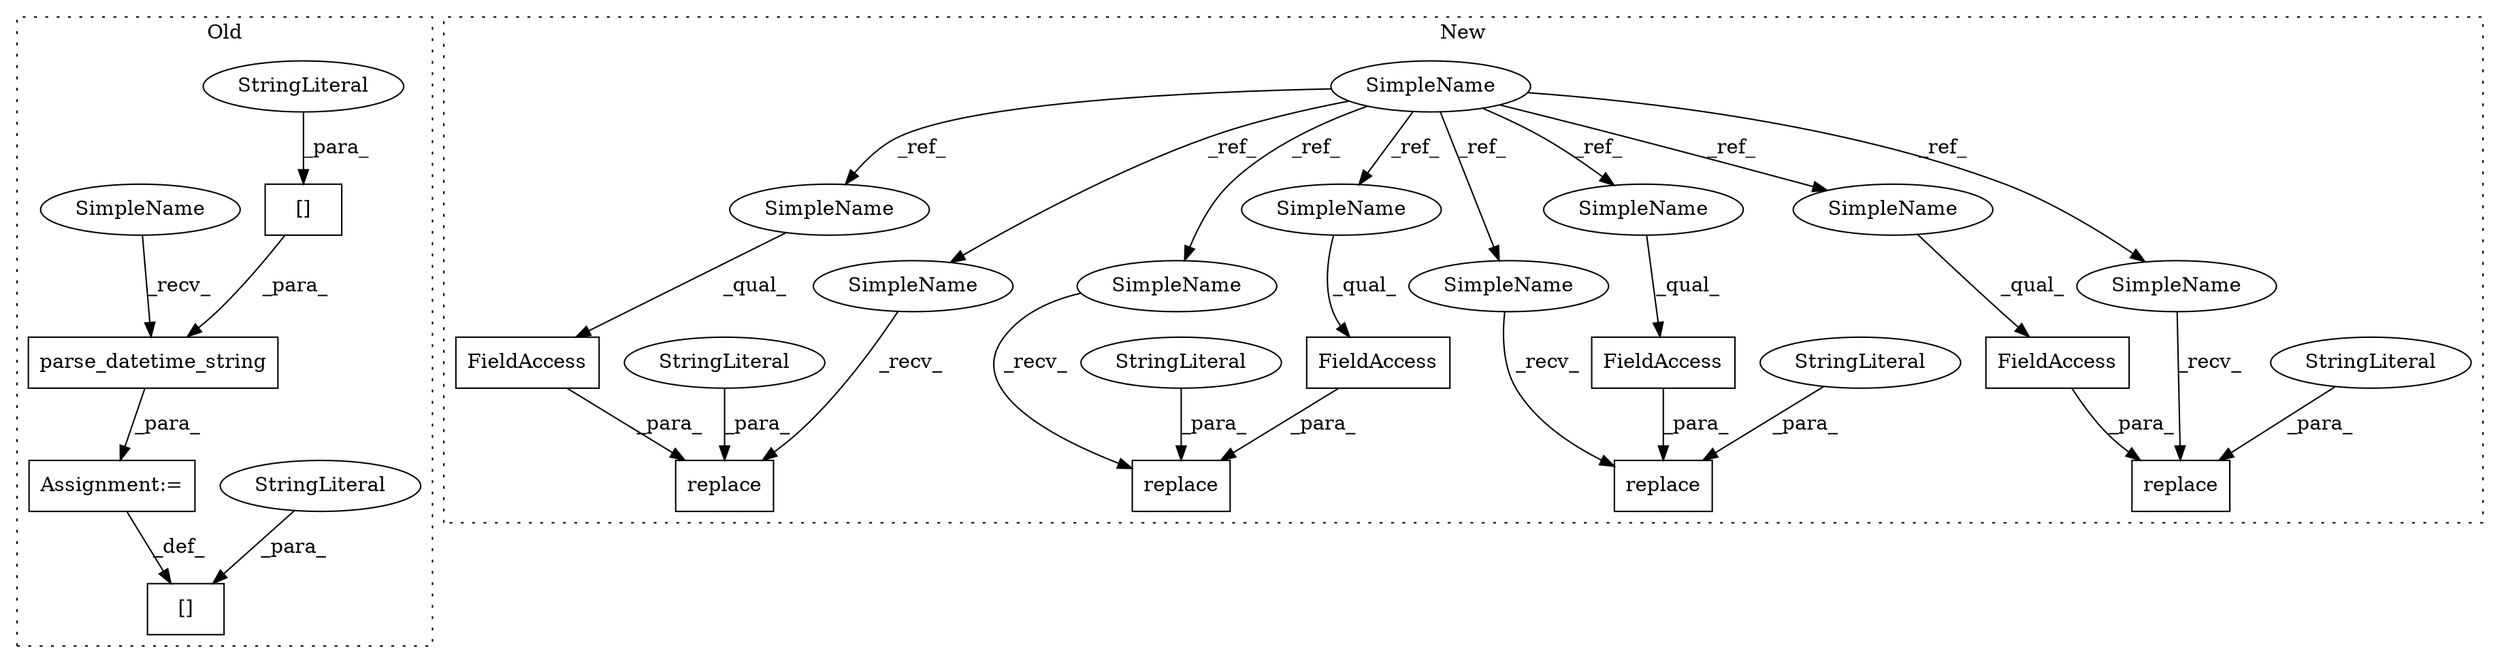 digraph G {
subgraph cluster0 {
1 [label="parse_datetime_string" a="32" s="10259,10306" l="22,1" shape="box"];
3 [label="[]" a="2" s="10227,10251" l="11,1" shape="box"];
5 [label="StringLiteral" a="45" s="10238" l="13" shape="ellipse"];
6 [label="[]" a="2" s="10281,10305" l="11,1" shape="box"];
7 [label="StringLiteral" a="45" s="10292" l="13" shape="ellipse"];
13 [label="Assignment:=" a="7" s="10252" l="1" shape="box"];
28 [label="SimpleName" a="42" s="10253" l="5" shape="ellipse"];
label = "Old";
style="dotted";
}
subgraph cluster1 {
2 [label="replace" a="32" s="10923,10983" l="8,1" shape="box"];
4 [label="StringLiteral" a="45" s="10942" l="13" shape="ellipse"];
8 [label="SimpleName" a="42" s="10215" l="5" shape="ellipse"];
9 [label="replace" a="32" s="10998,11044" l="8,1" shape="box"];
10 [label="StringLiteral" a="45" s="11008" l="11" shape="ellipse"];
11 [label="FieldAccess" a="22" s="11020" l="24" shape="box"];
12 [label="FieldAccess" a="22" s="10956" l="27" shape="box"];
14 [label="FieldAccess" a="22" s="10881" l="27" shape="box"];
15 [label="replace" a="32" s="10851,10908" l="8,1" shape="box"];
16 [label="StringLiteral" a="45" s="10870" l="10" shape="ellipse"];
17 [label="FieldAccess" a="22" s="11081" l="24" shape="box"];
18 [label="replace" a="32" s="11059,11105" l="8,1" shape="box"];
19 [label="StringLiteral" a="45" s="11069" l="11" shape="ellipse"];
20 [label="SimpleName" a="42" s="10881" l="5" shape="ellipse"];
21 [label="SimpleName" a="42" s="11020" l="5" shape="ellipse"];
22 [label="SimpleName" a="42" s="10845" l="5" shape="ellipse"];
23 [label="SimpleName" a="42" s="10992" l="5" shape="ellipse"];
24 [label="SimpleName" a="42" s="10956" l="5" shape="ellipse"];
25 [label="SimpleName" a="42" s="10917" l="5" shape="ellipse"];
26 [label="SimpleName" a="42" s="11053" l="5" shape="ellipse"];
27 [label="SimpleName" a="42" s="11081" l="5" shape="ellipse"];
label = "New";
style="dotted";
}
1 -> 13 [label="_para_"];
4 -> 2 [label="_para_"];
5 -> 3 [label="_para_"];
6 -> 1 [label="_para_"];
7 -> 6 [label="_para_"];
8 -> 26 [label="_ref_"];
8 -> 21 [label="_ref_"];
8 -> 22 [label="_ref_"];
8 -> 27 [label="_ref_"];
8 -> 24 [label="_ref_"];
8 -> 20 [label="_ref_"];
8 -> 25 [label="_ref_"];
8 -> 23 [label="_ref_"];
10 -> 9 [label="_para_"];
11 -> 9 [label="_para_"];
12 -> 2 [label="_para_"];
13 -> 3 [label="_def_"];
14 -> 15 [label="_para_"];
16 -> 15 [label="_para_"];
17 -> 18 [label="_para_"];
19 -> 18 [label="_para_"];
20 -> 14 [label="_qual_"];
21 -> 11 [label="_qual_"];
22 -> 15 [label="_recv_"];
23 -> 9 [label="_recv_"];
24 -> 12 [label="_qual_"];
25 -> 2 [label="_recv_"];
26 -> 18 [label="_recv_"];
27 -> 17 [label="_qual_"];
28 -> 1 [label="_recv_"];
}
